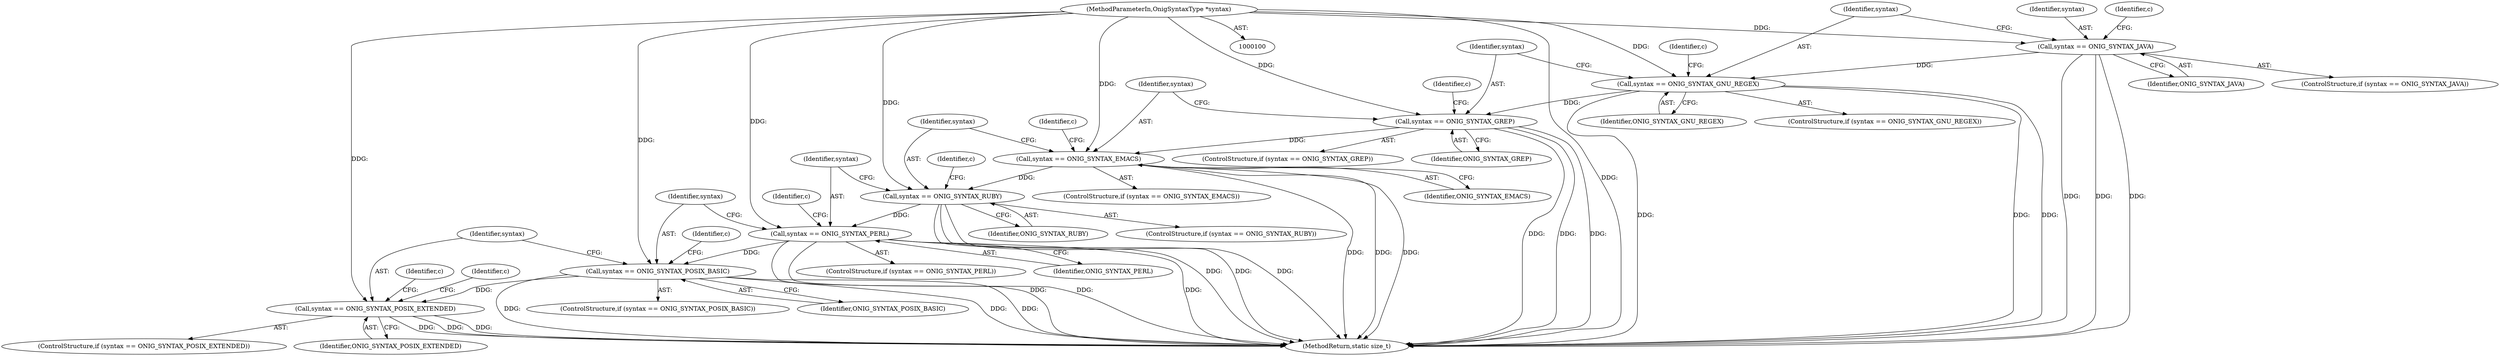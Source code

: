 digraph "0_php-src_5b597a2e5b28e2d5a52fc1be13f425f08f47cb62?w=1_2@pointer" {
"1000339" [label="(Call,syntax == ONIG_SYNTAX_POSIX_EXTENDED)"];
"1000330" [label="(Call,syntax == ONIG_SYNTAX_POSIX_BASIC)"];
"1000321" [label="(Call,syntax == ONIG_SYNTAX_PERL)"];
"1000312" [label="(Call,syntax == ONIG_SYNTAX_RUBY)"];
"1000303" [label="(Call,syntax == ONIG_SYNTAX_EMACS)"];
"1000294" [label="(Call,syntax == ONIG_SYNTAX_GREP)"];
"1000285" [label="(Call,syntax == ONIG_SYNTAX_GNU_REGEX)"];
"1000276" [label="(Call,syntax == ONIG_SYNTAX_JAVA)"];
"1000104" [label="(MethodParameterIn,OnigSyntaxType *syntax)"];
"1000303" [label="(Call,syntax == ONIG_SYNTAX_EMACS)"];
"1000302" [label="(ControlStructure,if (syntax == ONIG_SYNTAX_EMACS))"];
"1000320" [label="(ControlStructure,if (syntax == ONIG_SYNTAX_PERL))"];
"1000284" [label="(ControlStructure,if (syntax == ONIG_SYNTAX_GNU_REGEX))"];
"1000277" [label="(Identifier,syntax)"];
"1000104" [label="(MethodParameterIn,OnigSyntaxType *syntax)"];
"1000305" [label="(Identifier,ONIG_SYNTAX_EMACS)"];
"1000304" [label="(Identifier,syntax)"];
"1000299" [label="(Identifier,c)"];
"1000275" [label="(ControlStructure,if (syntax == ONIG_SYNTAX_JAVA))"];
"1000317" [label="(Identifier,c)"];
"1000276" [label="(Call,syntax == ONIG_SYNTAX_JAVA)"];
"1000278" [label="(Identifier,ONIG_SYNTAX_JAVA)"];
"1000313" [label="(Identifier,syntax)"];
"1000348" [label="(Identifier,c)"];
"1000281" [label="(Identifier,c)"];
"1000323" [label="(Identifier,ONIG_SYNTAX_PERL)"];
"1000290" [label="(Identifier,c)"];
"1000311" [label="(ControlStructure,if (syntax == ONIG_SYNTAX_RUBY))"];
"1000340" [label="(Identifier,syntax)"];
"1000293" [label="(ControlStructure,if (syntax == ONIG_SYNTAX_GREP))"];
"1000330" [label="(Call,syntax == ONIG_SYNTAX_POSIX_BASIC)"];
"1000338" [label="(ControlStructure,if (syntax == ONIG_SYNTAX_POSIX_EXTENDED))"];
"1000296" [label="(Identifier,ONIG_SYNTAX_GREP)"];
"1000285" [label="(Call,syntax == ONIG_SYNTAX_GNU_REGEX)"];
"1000287" [label="(Identifier,ONIG_SYNTAX_GNU_REGEX)"];
"1000329" [label="(ControlStructure,if (syntax == ONIG_SYNTAX_POSIX_BASIC))"];
"1000314" [label="(Identifier,ONIG_SYNTAX_RUBY)"];
"1000308" [label="(Identifier,c)"];
"1000335" [label="(Identifier,c)"];
"1000294" [label="(Call,syntax == ONIG_SYNTAX_GREP)"];
"1000332" [label="(Identifier,ONIG_SYNTAX_POSIX_BASIC)"];
"1000322" [label="(Identifier,syntax)"];
"1000344" [label="(Identifier,c)"];
"1000339" [label="(Call,syntax == ONIG_SYNTAX_POSIX_EXTENDED)"];
"1000388" [label="(MethodReturn,static size_t)"];
"1000295" [label="(Identifier,syntax)"];
"1000321" [label="(Call,syntax == ONIG_SYNTAX_PERL)"];
"1000312" [label="(Call,syntax == ONIG_SYNTAX_RUBY)"];
"1000286" [label="(Identifier,syntax)"];
"1000341" [label="(Identifier,ONIG_SYNTAX_POSIX_EXTENDED)"];
"1000326" [label="(Identifier,c)"];
"1000331" [label="(Identifier,syntax)"];
"1000339" -> "1000338"  [label="AST: "];
"1000339" -> "1000341"  [label="CFG: "];
"1000340" -> "1000339"  [label="AST: "];
"1000341" -> "1000339"  [label="AST: "];
"1000344" -> "1000339"  [label="CFG: "];
"1000348" -> "1000339"  [label="CFG: "];
"1000339" -> "1000388"  [label="DDG: "];
"1000339" -> "1000388"  [label="DDG: "];
"1000339" -> "1000388"  [label="DDG: "];
"1000330" -> "1000339"  [label="DDG: "];
"1000104" -> "1000339"  [label="DDG: "];
"1000330" -> "1000329"  [label="AST: "];
"1000330" -> "1000332"  [label="CFG: "];
"1000331" -> "1000330"  [label="AST: "];
"1000332" -> "1000330"  [label="AST: "];
"1000335" -> "1000330"  [label="CFG: "];
"1000340" -> "1000330"  [label="CFG: "];
"1000330" -> "1000388"  [label="DDG: "];
"1000330" -> "1000388"  [label="DDG: "];
"1000330" -> "1000388"  [label="DDG: "];
"1000321" -> "1000330"  [label="DDG: "];
"1000104" -> "1000330"  [label="DDG: "];
"1000321" -> "1000320"  [label="AST: "];
"1000321" -> "1000323"  [label="CFG: "];
"1000322" -> "1000321"  [label="AST: "];
"1000323" -> "1000321"  [label="AST: "];
"1000326" -> "1000321"  [label="CFG: "];
"1000331" -> "1000321"  [label="CFG: "];
"1000321" -> "1000388"  [label="DDG: "];
"1000321" -> "1000388"  [label="DDG: "];
"1000321" -> "1000388"  [label="DDG: "];
"1000312" -> "1000321"  [label="DDG: "];
"1000104" -> "1000321"  [label="DDG: "];
"1000312" -> "1000311"  [label="AST: "];
"1000312" -> "1000314"  [label="CFG: "];
"1000313" -> "1000312"  [label="AST: "];
"1000314" -> "1000312"  [label="AST: "];
"1000317" -> "1000312"  [label="CFG: "];
"1000322" -> "1000312"  [label="CFG: "];
"1000312" -> "1000388"  [label="DDG: "];
"1000312" -> "1000388"  [label="DDG: "];
"1000312" -> "1000388"  [label="DDG: "];
"1000303" -> "1000312"  [label="DDG: "];
"1000104" -> "1000312"  [label="DDG: "];
"1000303" -> "1000302"  [label="AST: "];
"1000303" -> "1000305"  [label="CFG: "];
"1000304" -> "1000303"  [label="AST: "];
"1000305" -> "1000303"  [label="AST: "];
"1000308" -> "1000303"  [label="CFG: "];
"1000313" -> "1000303"  [label="CFG: "];
"1000303" -> "1000388"  [label="DDG: "];
"1000303" -> "1000388"  [label="DDG: "];
"1000303" -> "1000388"  [label="DDG: "];
"1000294" -> "1000303"  [label="DDG: "];
"1000104" -> "1000303"  [label="DDG: "];
"1000294" -> "1000293"  [label="AST: "];
"1000294" -> "1000296"  [label="CFG: "];
"1000295" -> "1000294"  [label="AST: "];
"1000296" -> "1000294"  [label="AST: "];
"1000299" -> "1000294"  [label="CFG: "];
"1000304" -> "1000294"  [label="CFG: "];
"1000294" -> "1000388"  [label="DDG: "];
"1000294" -> "1000388"  [label="DDG: "];
"1000294" -> "1000388"  [label="DDG: "];
"1000285" -> "1000294"  [label="DDG: "];
"1000104" -> "1000294"  [label="DDG: "];
"1000285" -> "1000284"  [label="AST: "];
"1000285" -> "1000287"  [label="CFG: "];
"1000286" -> "1000285"  [label="AST: "];
"1000287" -> "1000285"  [label="AST: "];
"1000290" -> "1000285"  [label="CFG: "];
"1000295" -> "1000285"  [label="CFG: "];
"1000285" -> "1000388"  [label="DDG: "];
"1000285" -> "1000388"  [label="DDG: "];
"1000285" -> "1000388"  [label="DDG: "];
"1000276" -> "1000285"  [label="DDG: "];
"1000104" -> "1000285"  [label="DDG: "];
"1000276" -> "1000275"  [label="AST: "];
"1000276" -> "1000278"  [label="CFG: "];
"1000277" -> "1000276"  [label="AST: "];
"1000278" -> "1000276"  [label="AST: "];
"1000281" -> "1000276"  [label="CFG: "];
"1000286" -> "1000276"  [label="CFG: "];
"1000276" -> "1000388"  [label="DDG: "];
"1000276" -> "1000388"  [label="DDG: "];
"1000276" -> "1000388"  [label="DDG: "];
"1000104" -> "1000276"  [label="DDG: "];
"1000104" -> "1000100"  [label="AST: "];
"1000104" -> "1000388"  [label="DDG: "];
}
